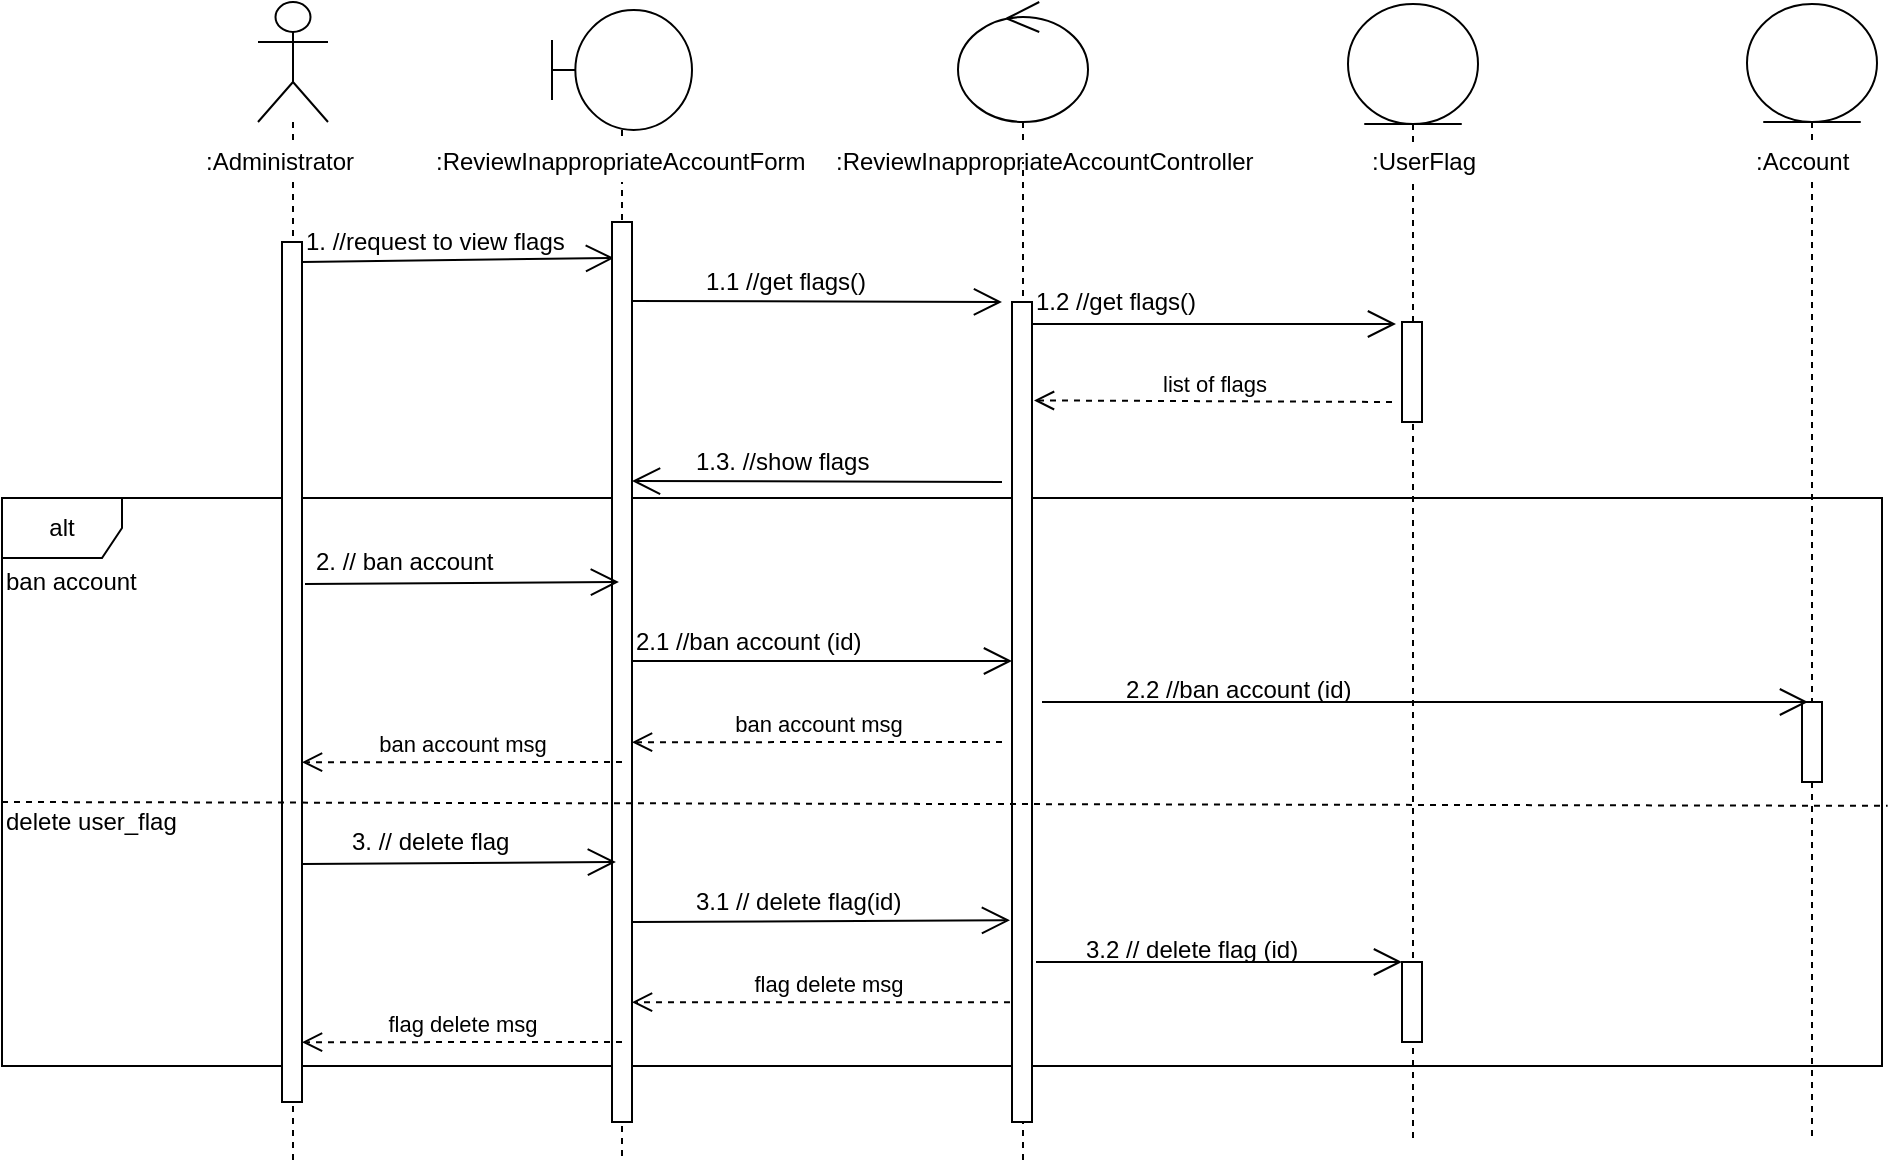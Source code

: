 <mxfile version="12.2.7" type="google" pages="1"><diagram id="HQRrDA1CbkDSa6vwPMsp" name="Page-1"><mxGraphModel dx="972" dy="534" grid="1" gridSize="10" guides="1" tooltips="1" connect="1" arrows="1" fold="1" page="1" pageScale="1" pageWidth="850" pageHeight="1100" math="0" shadow="0"><root><mxCell id="0"/><mxCell id="1" parent="0"/><mxCell id="lkOmDPzIxh-OVs39uEoT-2" value="" style="shape=umlLifeline;participant=umlEntity;perimeter=lifelinePerimeter;whiteSpace=wrap;html=1;container=1;collapsible=0;recursiveResize=0;verticalAlign=top;spacingTop=36;labelBackgroundColor=#ffffff;outlineConnect=0;fillColor=#ffffff;size=60;" parent="1" vertex="1"><mxGeometry x="693" y="81" width="65" height="569" as="geometry"/></mxCell><mxCell id="lkOmDPzIxh-OVs39uEoT-3" value="" style="shape=umlLifeline;participant=umlControl;perimeter=lifelinePerimeter;whiteSpace=wrap;html=1;container=1;collapsible=0;recursiveResize=0;verticalAlign=top;spacingTop=36;labelBackgroundColor=#ffffff;outlineConnect=0;fillColor=#ffffff;size=60;" parent="1" vertex="1"><mxGeometry x="498" y="80" width="65" height="580" as="geometry"/></mxCell><mxCell id="lkOmDPzIxh-OVs39uEoT-4" value="" style="shape=umlLifeline;participant=umlBoundary;perimeter=lifelinePerimeter;whiteSpace=wrap;html=1;container=1;collapsible=0;recursiveResize=0;verticalAlign=top;spacingTop=36;labelBackgroundColor=#ffffff;outlineConnect=0;fillColor=#ffffff;size=60;" parent="1" vertex="1"><mxGeometry x="295" y="84" width="70" height="576" as="geometry"/></mxCell><mxCell id="lkOmDPzIxh-OVs39uEoT-5" value="" style="shape=umlLifeline;participant=umlActor;perimeter=lifelinePerimeter;whiteSpace=wrap;html=1;container=1;collapsible=0;recursiveResize=0;verticalAlign=top;spacingTop=36;labelBackgroundColor=#ffffff;outlineConnect=0;fillColor=#ffffff;size=60;" parent="1" vertex="1"><mxGeometry x="148" y="80" width="35" height="580" as="geometry"/></mxCell><mxCell id="lkOmDPzIxh-OVs39uEoT-6" value="" style="shape=umlLifeline;participant=umlEntity;perimeter=lifelinePerimeter;whiteSpace=wrap;html=1;container=1;collapsible=0;recursiveResize=0;verticalAlign=top;spacingTop=36;labelBackgroundColor=#ffffff;outlineConnect=0;fillColor=#ffffff;size=59;" parent="1" vertex="1"><mxGeometry x="892.5" y="81" width="65" height="569" as="geometry"/></mxCell><mxCell id="lkOmDPzIxh-OVs39uEoT-7" value=":Account" style="text;html=1;resizable=0;points=[];autosize=1;align=left;verticalAlign=top;spacingTop=-4;fillColor=#ffffff;" parent="lkOmDPzIxh-OVs39uEoT-6" vertex="1"><mxGeometry x="2.5" y="69" width="60" height="20" as="geometry"/></mxCell><mxCell id="lkOmDPzIxh-OVs39uEoT-8" value="alt" style="shape=umlFrame;whiteSpace=wrap;html=1;fillColor=#ffffff;" parent="1" vertex="1"><mxGeometry x="20" y="328" width="940" height="284" as="geometry"/></mxCell><mxCell id="lkOmDPzIxh-OVs39uEoT-9" value="" style="html=1;points=[];perimeter=orthogonalPerimeter;fillColor=#ffffff;" parent="1" vertex="1"><mxGeometry x="160" y="200" width="10" height="430" as="geometry"/></mxCell><mxCell id="lkOmDPzIxh-OVs39uEoT-10" value="" style="endArrow=open;endFill=1;endSize=12;html=1;entryX=0.1;entryY=0.04;entryDx=0;entryDy=0;entryPerimeter=0;" parent="1" target="lkOmDPzIxh-OVs39uEoT-12" edge="1"><mxGeometry width="160" relative="1" as="geometry"><mxPoint x="170" y="210" as="sourcePoint"/><mxPoint x="320" y="209" as="targetPoint"/></mxGeometry></mxCell><mxCell id="lkOmDPzIxh-OVs39uEoT-11" value="1. //request to view flags" style="text;html=1;resizable=0;points=[];autosize=1;align=left;verticalAlign=top;spacingTop=-4;" parent="1" vertex="1"><mxGeometry x="170" y="190" width="140" height="20" as="geometry"/></mxCell><mxCell id="lkOmDPzIxh-OVs39uEoT-12" value="" style="html=1;points=[];perimeter=orthogonalPerimeter;fillColor=#ffffff;" parent="1" vertex="1"><mxGeometry x="325" y="190" width="10" height="450" as="geometry"/></mxCell><mxCell id="lkOmDPzIxh-OVs39uEoT-13" value="" style="html=1;points=[];perimeter=orthogonalPerimeter;fillColor=#ffffff;" parent="1" vertex="1"><mxGeometry x="720" y="240" width="10" height="50" as="geometry"/></mxCell><mxCell id="lkOmDPzIxh-OVs39uEoT-14" value="" style="endArrow=open;endFill=1;endSize=12;html=1;" parent="1" edge="1"><mxGeometry width="160" relative="1" as="geometry"><mxPoint x="335" y="229.5" as="sourcePoint"/><mxPoint x="520" y="230" as="targetPoint"/></mxGeometry></mxCell><mxCell id="lkOmDPzIxh-OVs39uEoT-15" value="1.1 //get flags()" style="text;html=1;resizable=0;points=[];autosize=1;align=left;verticalAlign=top;spacingTop=-4;" parent="1" vertex="1"><mxGeometry x="370" y="210" width="100" height="20" as="geometry"/></mxCell><mxCell id="lkOmDPzIxh-OVs39uEoT-16" value="" style="endArrow=open;endFill=1;endSize=12;html=1;entryX=-0.3;entryY=0.02;entryDx=0;entryDy=0;entryPerimeter=0;" parent="1" source="lkOmDPzIxh-OVs39uEoT-36" target="lkOmDPzIxh-OVs39uEoT-13" edge="1"><mxGeometry width="160" relative="1" as="geometry"><mxPoint x="510" y="240" as="sourcePoint"/><mxPoint x="675" y="240.5" as="targetPoint"/></mxGeometry></mxCell><mxCell id="lkOmDPzIxh-OVs39uEoT-17" value="1.2 //get flags()" style="text;html=1;resizable=0;points=[];autosize=1;align=left;verticalAlign=top;spacingTop=-4;" parent="1" vertex="1"><mxGeometry x="535" y="220" width="100" height="20" as="geometry"/></mxCell><mxCell id="lkOmDPzIxh-OVs39uEoT-18" value="list of flags" style="html=1;verticalAlign=bottom;endArrow=open;dashed=1;endSize=8;exitX=-0.5;exitY=0.8;exitDx=0;exitDy=0;exitPerimeter=0;entryX=1.1;entryY=0.12;entryDx=0;entryDy=0;entryPerimeter=0;" parent="1" source="lkOmDPzIxh-OVs39uEoT-13" target="lkOmDPzIxh-OVs39uEoT-36" edge="1"><mxGeometry relative="1" as="geometry"><mxPoint x="670" y="280" as="sourcePoint"/><mxPoint x="511" y="280" as="targetPoint"/></mxGeometry></mxCell><mxCell id="lkOmDPzIxh-OVs39uEoT-19" value="" style="endArrow=none;endFill=0;endSize=0;html=1;startArrow=open;startFill=0;startSize=12;" parent="1" edge="1"><mxGeometry width="160" relative="1" as="geometry"><mxPoint x="335" y="319.5" as="sourcePoint"/><mxPoint x="520" y="320" as="targetPoint"/></mxGeometry></mxCell><mxCell id="lkOmDPzIxh-OVs39uEoT-20" value="1.3. //show flags" style="text;html=1;resizable=0;points=[];autosize=1;align=left;verticalAlign=top;spacingTop=-4;" parent="1" vertex="1"><mxGeometry x="365" y="300" width="100" height="20" as="geometry"/></mxCell><mxCell id="lkOmDPzIxh-OVs39uEoT-21" value="" style="endArrow=open;endFill=1;endSize=12;html=1;entryX=0.981;entryY=0.95;entryDx=0;entryDy=0;entryPerimeter=0;" parent="1" edge="1"><mxGeometry width="160" relative="1" as="geometry"><mxPoint x="171.5" y="371" as="sourcePoint"/><mxPoint x="328.46" y="370" as="targetPoint"/></mxGeometry></mxCell><mxCell id="lkOmDPzIxh-OVs39uEoT-22" value="ban account msg" style="html=1;verticalAlign=bottom;endArrow=open;dashed=1;endSize=8;entryX=0.9;entryY=0.167;entryDx=0;entryDy=0;entryPerimeter=0;" parent="1" edge="1"><mxGeometry relative="1" as="geometry"><mxPoint x="330" y="460" as="sourcePoint"/><mxPoint x="170" y="460.1" as="targetPoint"/></mxGeometry></mxCell><mxCell id="lkOmDPzIxh-OVs39uEoT-23" value="" style="endArrow=open;endFill=1;endSize=12;html=1;" parent="1" target="lkOmDPzIxh-OVs39uEoT-36" edge="1"><mxGeometry width="160" relative="1" as="geometry"><mxPoint x="335" y="409.5" as="sourcePoint"/><mxPoint x="500" y="410" as="targetPoint"/></mxGeometry></mxCell><mxCell id="lkOmDPzIxh-OVs39uEoT-24" value="ban account msg" style="html=1;verticalAlign=bottom;endArrow=open;dashed=1;endSize=8;entryX=0.9;entryY=0.167;entryDx=0;entryDy=0;entryPerimeter=0;" parent="1" edge="1"><mxGeometry relative="1" as="geometry"><mxPoint x="520" y="450" as="sourcePoint"/><mxPoint x="335" y="450.1" as="targetPoint"/></mxGeometry></mxCell><mxCell id="lkOmDPzIxh-OVs39uEoT-25" value="" style="endArrow=open;endFill=1;endSize=12;html=1;entryX=0.981;entryY=0.95;entryDx=0;entryDy=0;entryPerimeter=0;" parent="1" edge="1"><mxGeometry width="160" relative="1" as="geometry"><mxPoint x="170" y="511" as="sourcePoint"/><mxPoint x="326.96" y="510" as="targetPoint"/></mxGeometry></mxCell><mxCell id="lkOmDPzIxh-OVs39uEoT-26" value="" style="endArrow=open;endFill=1;endSize=12;html=1;entryX=-0.1;entryY=0.754;entryDx=0;entryDy=0;entryPerimeter=0;" parent="1" target="lkOmDPzIxh-OVs39uEoT-36" edge="1"><mxGeometry width="160" relative="1" as="geometry"><mxPoint x="335" y="540" as="sourcePoint"/><mxPoint x="500" y="540.5" as="targetPoint"/></mxGeometry></mxCell><mxCell id="lkOmDPzIxh-OVs39uEoT-27" value="flag delete msg" style="html=1;verticalAlign=bottom;endArrow=open;dashed=1;endSize=8;entryX=0.9;entryY=0.167;entryDx=0;entryDy=0;entryPerimeter=0;exitX=0.5;exitY=0.854;exitDx=0;exitDy=0;exitPerimeter=0;" parent="1" source="lkOmDPzIxh-OVs39uEoT-36" edge="1"><mxGeometry relative="1" as="geometry"><mxPoint x="496" y="580" as="sourcePoint"/><mxPoint x="335" y="580.1" as="targetPoint"/></mxGeometry></mxCell><mxCell id="lkOmDPzIxh-OVs39uEoT-28" value="flag delete msg" style="html=1;verticalAlign=bottom;endArrow=open;dashed=1;endSize=8;entryX=0.9;entryY=0.167;entryDx=0;entryDy=0;entryPerimeter=0;" parent="1" edge="1"><mxGeometry relative="1" as="geometry"><mxPoint x="330" y="600" as="sourcePoint"/><mxPoint x="170" y="600.1" as="targetPoint"/></mxGeometry></mxCell><mxCell id="lkOmDPzIxh-OVs39uEoT-29" value="" style="html=1;points=[];perimeter=orthogonalPerimeter;fillColor=#ffffff;" parent="1" vertex="1"><mxGeometry x="920" y="430" width="10" height="40" as="geometry"/></mxCell><mxCell id="lkOmDPzIxh-OVs39uEoT-30" value="" style="endArrow=open;endFill=1;endSize=12;html=1;strokeWidth=1;entryX=0.3;entryY=0;entryDx=0;entryDy=0;entryPerimeter=0;" parent="1" target="lkOmDPzIxh-OVs39uEoT-29" edge="1"><mxGeometry width="160" relative="1" as="geometry"><mxPoint x="540" y="430" as="sourcePoint"/><mxPoint x="670" y="429.5" as="targetPoint"/></mxGeometry></mxCell><mxCell id="lkOmDPzIxh-OVs39uEoT-31" value="" style="html=1;points=[];perimeter=orthogonalPerimeter;fillColor=#ffffff;" parent="1" vertex="1"><mxGeometry x="720" y="560" width="10" height="40" as="geometry"/></mxCell><mxCell id="lkOmDPzIxh-OVs39uEoT-32" value="" style="endArrow=open;endFill=1;endSize=12;html=1;strokeWidth=1;entryX=0;entryY=0;entryDx=0;entryDy=0;entryPerimeter=0;exitX=1.2;exitY=0.805;exitDx=0;exitDy=0;exitPerimeter=0;" parent="1" source="lkOmDPzIxh-OVs39uEoT-36" target="lkOmDPzIxh-OVs39uEoT-31" edge="1"><mxGeometry width="160" relative="1" as="geometry"><mxPoint x="510" y="559.5" as="sourcePoint"/><mxPoint x="670" y="559.5" as="targetPoint"/></mxGeometry></mxCell><mxCell id="lkOmDPzIxh-OVs39uEoT-33" value="2. // ban account" style="text;html=1;resizable=0;points=[];autosize=1;align=left;verticalAlign=top;spacingTop=-4;" parent="1" vertex="1"><mxGeometry x="175" y="350" width="100" height="20" as="geometry"/></mxCell><mxCell id="lkOmDPzIxh-OVs39uEoT-34" value="3. // delete flag" style="text;html=1;resizable=0;points=[];autosize=1;align=left;verticalAlign=top;spacingTop=-4;" parent="1" vertex="1"><mxGeometry x="192.5" y="490" width="90" height="20" as="geometry"/></mxCell><mxCell id="lkOmDPzIxh-OVs39uEoT-35" value="2.1 //ban account (id)" style="text;html=1;resizable=0;points=[];autosize=1;align=left;verticalAlign=top;spacingTop=-4;" parent="1" vertex="1"><mxGeometry x="335" y="390" width="130" height="20" as="geometry"/></mxCell><mxCell id="lkOmDPzIxh-OVs39uEoT-36" value="" style="html=1;points=[];perimeter=orthogonalPerimeter;fillColor=#ffffff;" parent="1" vertex="1"><mxGeometry x="525" y="230" width="10" height="410" as="geometry"/></mxCell><mxCell id="lkOmDPzIxh-OVs39uEoT-37" value="3.1 // delete flag(id)" style="text;html=1;resizable=0;points=[];autosize=1;align=left;verticalAlign=top;spacingTop=-4;" parent="1" vertex="1"><mxGeometry x="365" y="520" width="120" height="20" as="geometry"/></mxCell><mxCell id="lkOmDPzIxh-OVs39uEoT-38" value="2.2 //ban account (id)" style="text;html=1;" parent="1" vertex="1"><mxGeometry x="580" y="410" width="200" height="30" as="geometry"/></mxCell><mxCell id="lkOmDPzIxh-OVs39uEoT-39" value="3.2 // delete flag (id)" style="text;html=1;" parent="1" vertex="1"><mxGeometry x="560" y="540" width="140" height="30" as="geometry"/></mxCell><mxCell id="lkOmDPzIxh-OVs39uEoT-40" value=":Administrator" style="text;html=1;resizable=0;points=[];autosize=1;align=left;verticalAlign=top;spacingTop=-4;fillColor=#ffffff;" parent="1" vertex="1"><mxGeometry x="120" y="150" width="90" height="20" as="geometry"/></mxCell><mxCell id="lkOmDPzIxh-OVs39uEoT-41" value=":ReviewInappropriateAccountForm" style="text;html=1;resizable=0;points=[];autosize=1;align=left;verticalAlign=top;spacingTop=-4;fillColor=#ffffff;" parent="1" vertex="1"><mxGeometry x="235" y="150" width="200" height="20" as="geometry"/></mxCell><mxCell id="lkOmDPzIxh-OVs39uEoT-42" value=":ReviewInappropriateAccountController" style="text;html=1;resizable=0;points=[];autosize=1;align=left;verticalAlign=top;spacingTop=-4;fillColor=#ffffff;" parent="1" vertex="1"><mxGeometry x="435" y="150" width="220" height="10" as="geometry"/></mxCell><mxCell id="lkOmDPzIxh-OVs39uEoT-43" value=":UserFlag" style="text;html=1;resizable=0;points=[];autosize=1;align=left;verticalAlign=top;spacingTop=-4;fillColor=#ffffff;" parent="1" vertex="1"><mxGeometry x="703" y="150" width="70" height="20" as="geometry"/></mxCell><mxCell id="lkOmDPzIxh-OVs39uEoT-44" value="ban account" style="text;html=1;resizable=0;points=[];autosize=1;align=left;verticalAlign=top;spacingTop=-4;" parent="1" vertex="1"><mxGeometry x="20" y="360" width="80" height="20" as="geometry"/></mxCell><mxCell id="lkOmDPzIxh-OVs39uEoT-45" value="delete user_flag" style="text;html=1;resizable=0;points=[];autosize=1;align=left;verticalAlign=top;spacingTop=-4;" parent="1" vertex="1"><mxGeometry x="20" y="480" width="100" height="20" as="geometry"/></mxCell><mxCell id="lkOmDPzIxh-OVs39uEoT-46" value="" style="endArrow=none;dashed=1;endFill=0;endSize=12;html=1;strokeWidth=1;entryX=1.003;entryY=0.542;entryDx=0;entryDy=0;entryPerimeter=0;" parent="1" target="lkOmDPzIxh-OVs39uEoT-8" edge="1"><mxGeometry width="160" relative="1" as="geometry"><mxPoint x="20" y="480" as="sourcePoint"/><mxPoint x="180" y="480" as="targetPoint"/></mxGeometry></mxCell></root></mxGraphModel></diagram></mxfile>